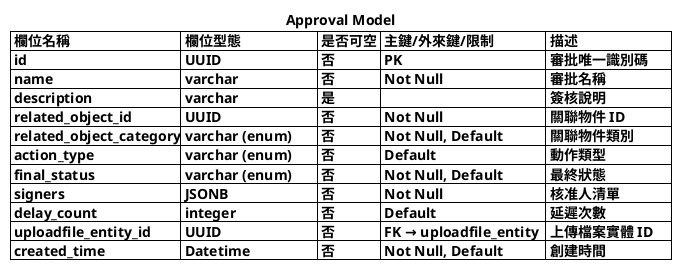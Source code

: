 @startuml
title
  Approval Model
  |= 欄位名稱               |= 欄位型態             |= 是否可空 | 主鍵/外來鍵/限制         |= 描述               |
  | id                     | UUID                 | 否       | PK                      | 審批唯一識別碼      |
  | name                   | varchar              | 否       | Not Null                | 審批名稱            |
  | description            | varchar              | 是       |                          | 簽核說明            |
  | related_object_id      | UUID                 | 否       | Not Null                | 關聯物件 ID         |
  | related_object_category| varchar (enum)       | 否       | Not Null, Default       | 關聯物件類別        |
  | action_type            | varchar (enum)       | 否       | Default                 | 動作類型            |
  | final_status           | varchar (enum)       | 否       | Not Null, Default       | 最終狀態            |
  | signers                | JSONB                | 否       | Not Null                | 核准人清單          |
  | delay_count            | integer              | 否       | Default                 | 延遲次數            |
  | uploadfile_entity_id   | UUID                 | 否       | FK → uploadfile_entity  | 上傳檔案實體 ID     |
  | created_time           | Datetime             | 否       | Not Null, Default       | 創建時間            |
end title
@enduml
